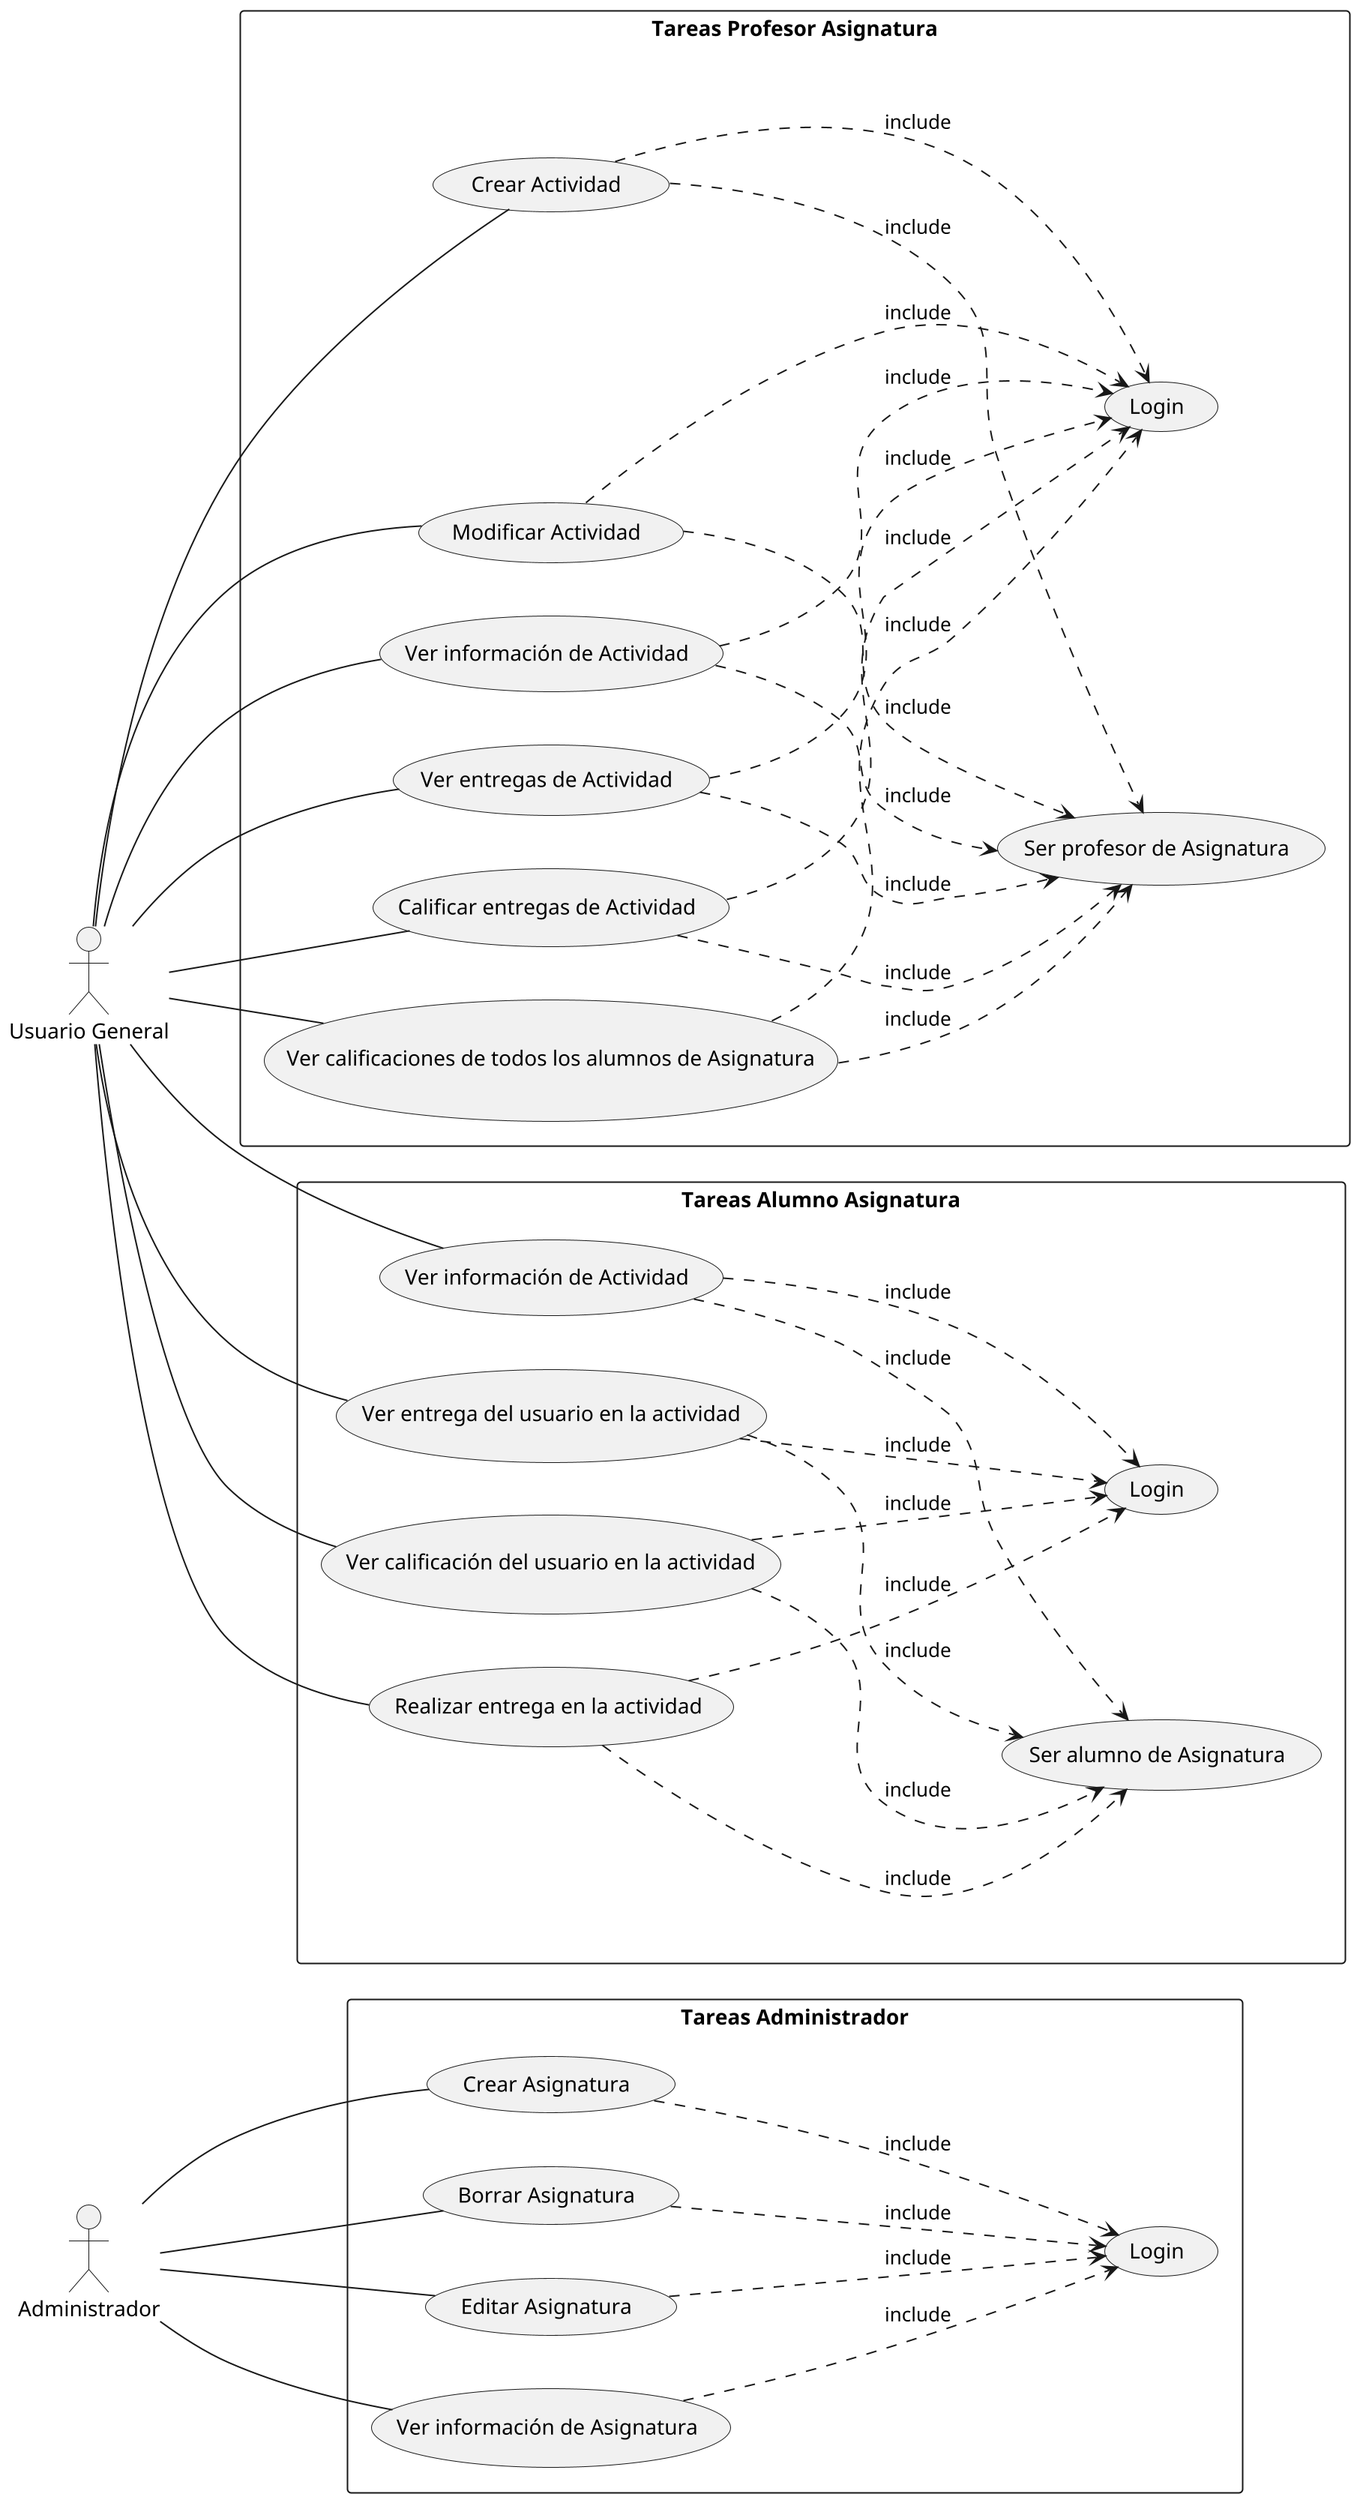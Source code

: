 @startuml
scale 2
left to right direction
skinparam packageStyle rect

actor "Administrador" as admin
actor "Usuario General" as user

rectangle "Tareas Administrador" {
    admin -- (Crear Asignatura)
    admin -- (Borrar Asignatura)
    admin -- (Editar Asignatura)
    admin -- (Ver información de Asignatura)
    (Login) as login1
    (Crear Asignatura) -.> (login1) : include
    (Borrar Asignatura) -.> (login1) : include
    (Editar Asignatura) -.> (login1) : include
    (Ver información de Asignatura) -.> (login1) : include
}

rectangle "Tareas Profesor Asignatura" {
    user -- (Crear Actividad)
    user -- (Modificar Actividad)
    user -- (Ver información de Actividad)
    user -- (Ver entregas de Actividad)
    user -- (Calificar entregas de Actividad)
    user -- (Ver calificaciones de todos los alumnos de Asignatura)
    (Login) as login2
    (Ser profesor de Asignatura) as profesor
    (Crear Actividad) -.> (login2) : include
    (Modificar Actividad) -.> (login2) : include
    (Ver información de Actividad) -.> (login2) : include
    (Ver entregas de Actividad) -.> (login2) : include
    (Calificar entregas de Actividad) -.> (login2) : include
    (Ver calificaciones de todos los alumnos de Asignatura) -.> (login2) : include
    (Crear Actividad) -.> (profesor) : include
    (Modificar Actividad) -.> (profesor) : include
    (Ver información de Actividad) -.> (profesor) : include
    (Ver entregas de Actividad) -.> (profesor) : include
    (Calificar entregas de Actividad) -.> (profesor) : include
    (Ver calificaciones de todos los alumnos de Asignatura) -.> (profesor) : include
}

rectangle "Tareas Alumno Asignatura"{
    (Ver información de Actividad) as ver1
    user -- (ver1)
    user -- (Ver entrega del usuario en la actividad)
    user -- (Ver calificación del usuario en la actividad)
    user -- (Realizar entrega en la actividad)
    (Login) as login3
    (Ser alumno de Asignatura) as alumno
    (ver1) -.> (login3) : include
    (Ver entrega del usuario en la actividad) -.> (login3) : include
    (Ver calificación del usuario en la actividad) -.> (login3) : include
    (Realizar entrega en la actividad) -.> (login3) : include
    (ver1) -.> (alumno) : include
    (Ver entrega del usuario en la actividad) -.> (alumno) : include
    (Ver calificación del usuario en la actividad) -.> (alumno) : include
    (Realizar entrega en la actividad) -.> (alumno) : include
}
@enduml